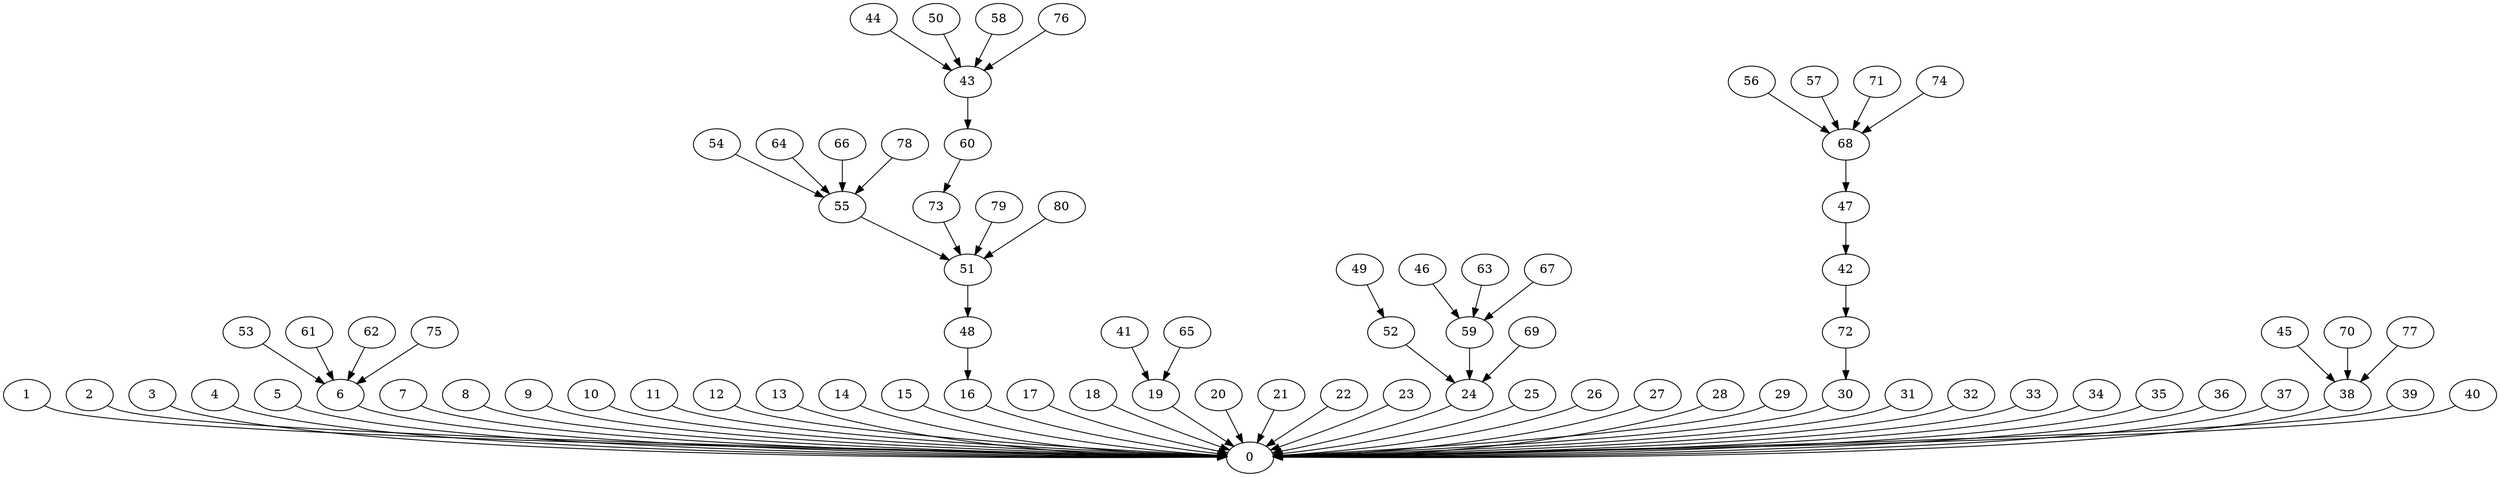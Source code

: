 // The Round Table
digraph {
	0
	1
	2
	3
	4
	5
	6
	7
	8
	9
	10
	11
	12
	13
	14
	15
	16
	17
	18
	19
	20
	21
	22
	23
	24
	25
	26
	27
	28
	29
	30
	31
	32
	33
	34
	35
	36
	37
	38
	39
	40
	41
	42
	43
	44
	45
	46
	47
	48
	49
	50
	51
	52
	53
	54
	55
	56
	57
	58
	59
	60
	61
	62
	63
	64
	65
	66
	67
	68
	69
	70
	71
	72
	73
	74
	75
	76
	77
	78
	79
	80
	1 -> 0
	2 -> 0
	3 -> 0
	4 -> 0
	5 -> 0
	6 -> 0
	7 -> 0
	8 -> 0
	9 -> 0
	10 -> 0
	11 -> 0
	12 -> 0
	13 -> 0
	14 -> 0
	15 -> 0
	16 -> 0
	17 -> 0
	18 -> 0
	19 -> 0
	20 -> 0
	21 -> 0
	22 -> 0
	23 -> 0
	24 -> 0
	25 -> 0
	26 -> 0
	27 -> 0
	28 -> 0
	29 -> 0
	30 -> 0
	31 -> 0
	32 -> 0
	33 -> 0
	34 -> 0
	35 -> 0
	36 -> 0
	37 -> 0
	38 -> 0
	39 -> 0
	40 -> 0
	41 -> 19
	42 -> 72
	43 -> 60
	44 -> 43
	45 -> 38
	46 -> 59
	47 -> 42
	48 -> 16
	49 -> 52
	50 -> 43
	51 -> 48
	52 -> 24
	53 -> 6
	54 -> 55
	55 -> 51
	56 -> 68
	57 -> 68
	58 -> 43
	59 -> 24
	60 -> 73
	61 -> 6
	62 -> 6
	63 -> 59
	64 -> 55
	65 -> 19
	66 -> 55
	67 -> 59
	68 -> 47
	69 -> 24
	70 -> 38
	71 -> 68
	72 -> 30
	73 -> 51
	74 -> 68
	75 -> 6
	76 -> 43
	77 -> 38
	78 -> 55
	79 -> 51
	80 -> 51
}
